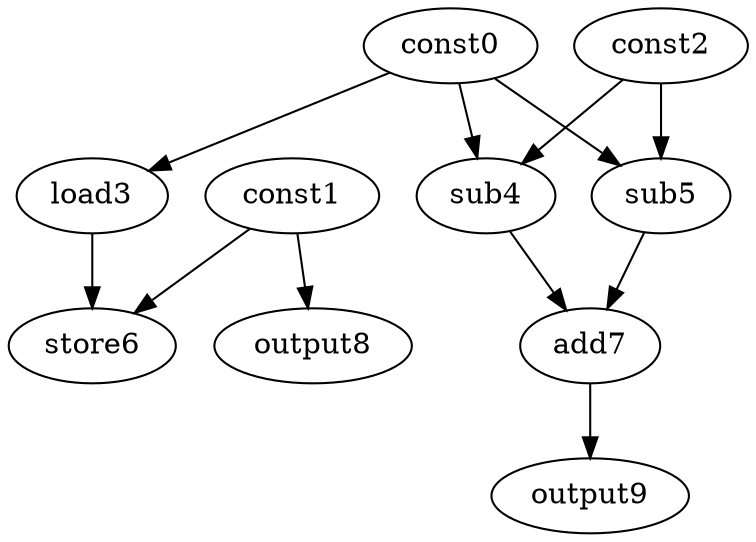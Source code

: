 digraph G { 
const0[opcode=const]; 
const1[opcode=const]; 
const2[opcode=const]; 
load3[opcode=load]; 
sub4[opcode=sub]; 
sub5[opcode=sub]; 
store6[opcode=store]; 
add7[opcode=add]; 
output8[opcode=output]; 
output9[opcode=output]; 
const0->load3[operand=0];
const0->sub4[operand=0];
const2->sub4[operand=1];
const0->sub5[operand=0];
const2->sub5[operand=1];
const1->output8[operand=0];
const1->store6[operand=0];
load3->store6[operand=1];
sub4->add7[operand=0];
sub5->add7[operand=1];
add7->output9[operand=0];
}
